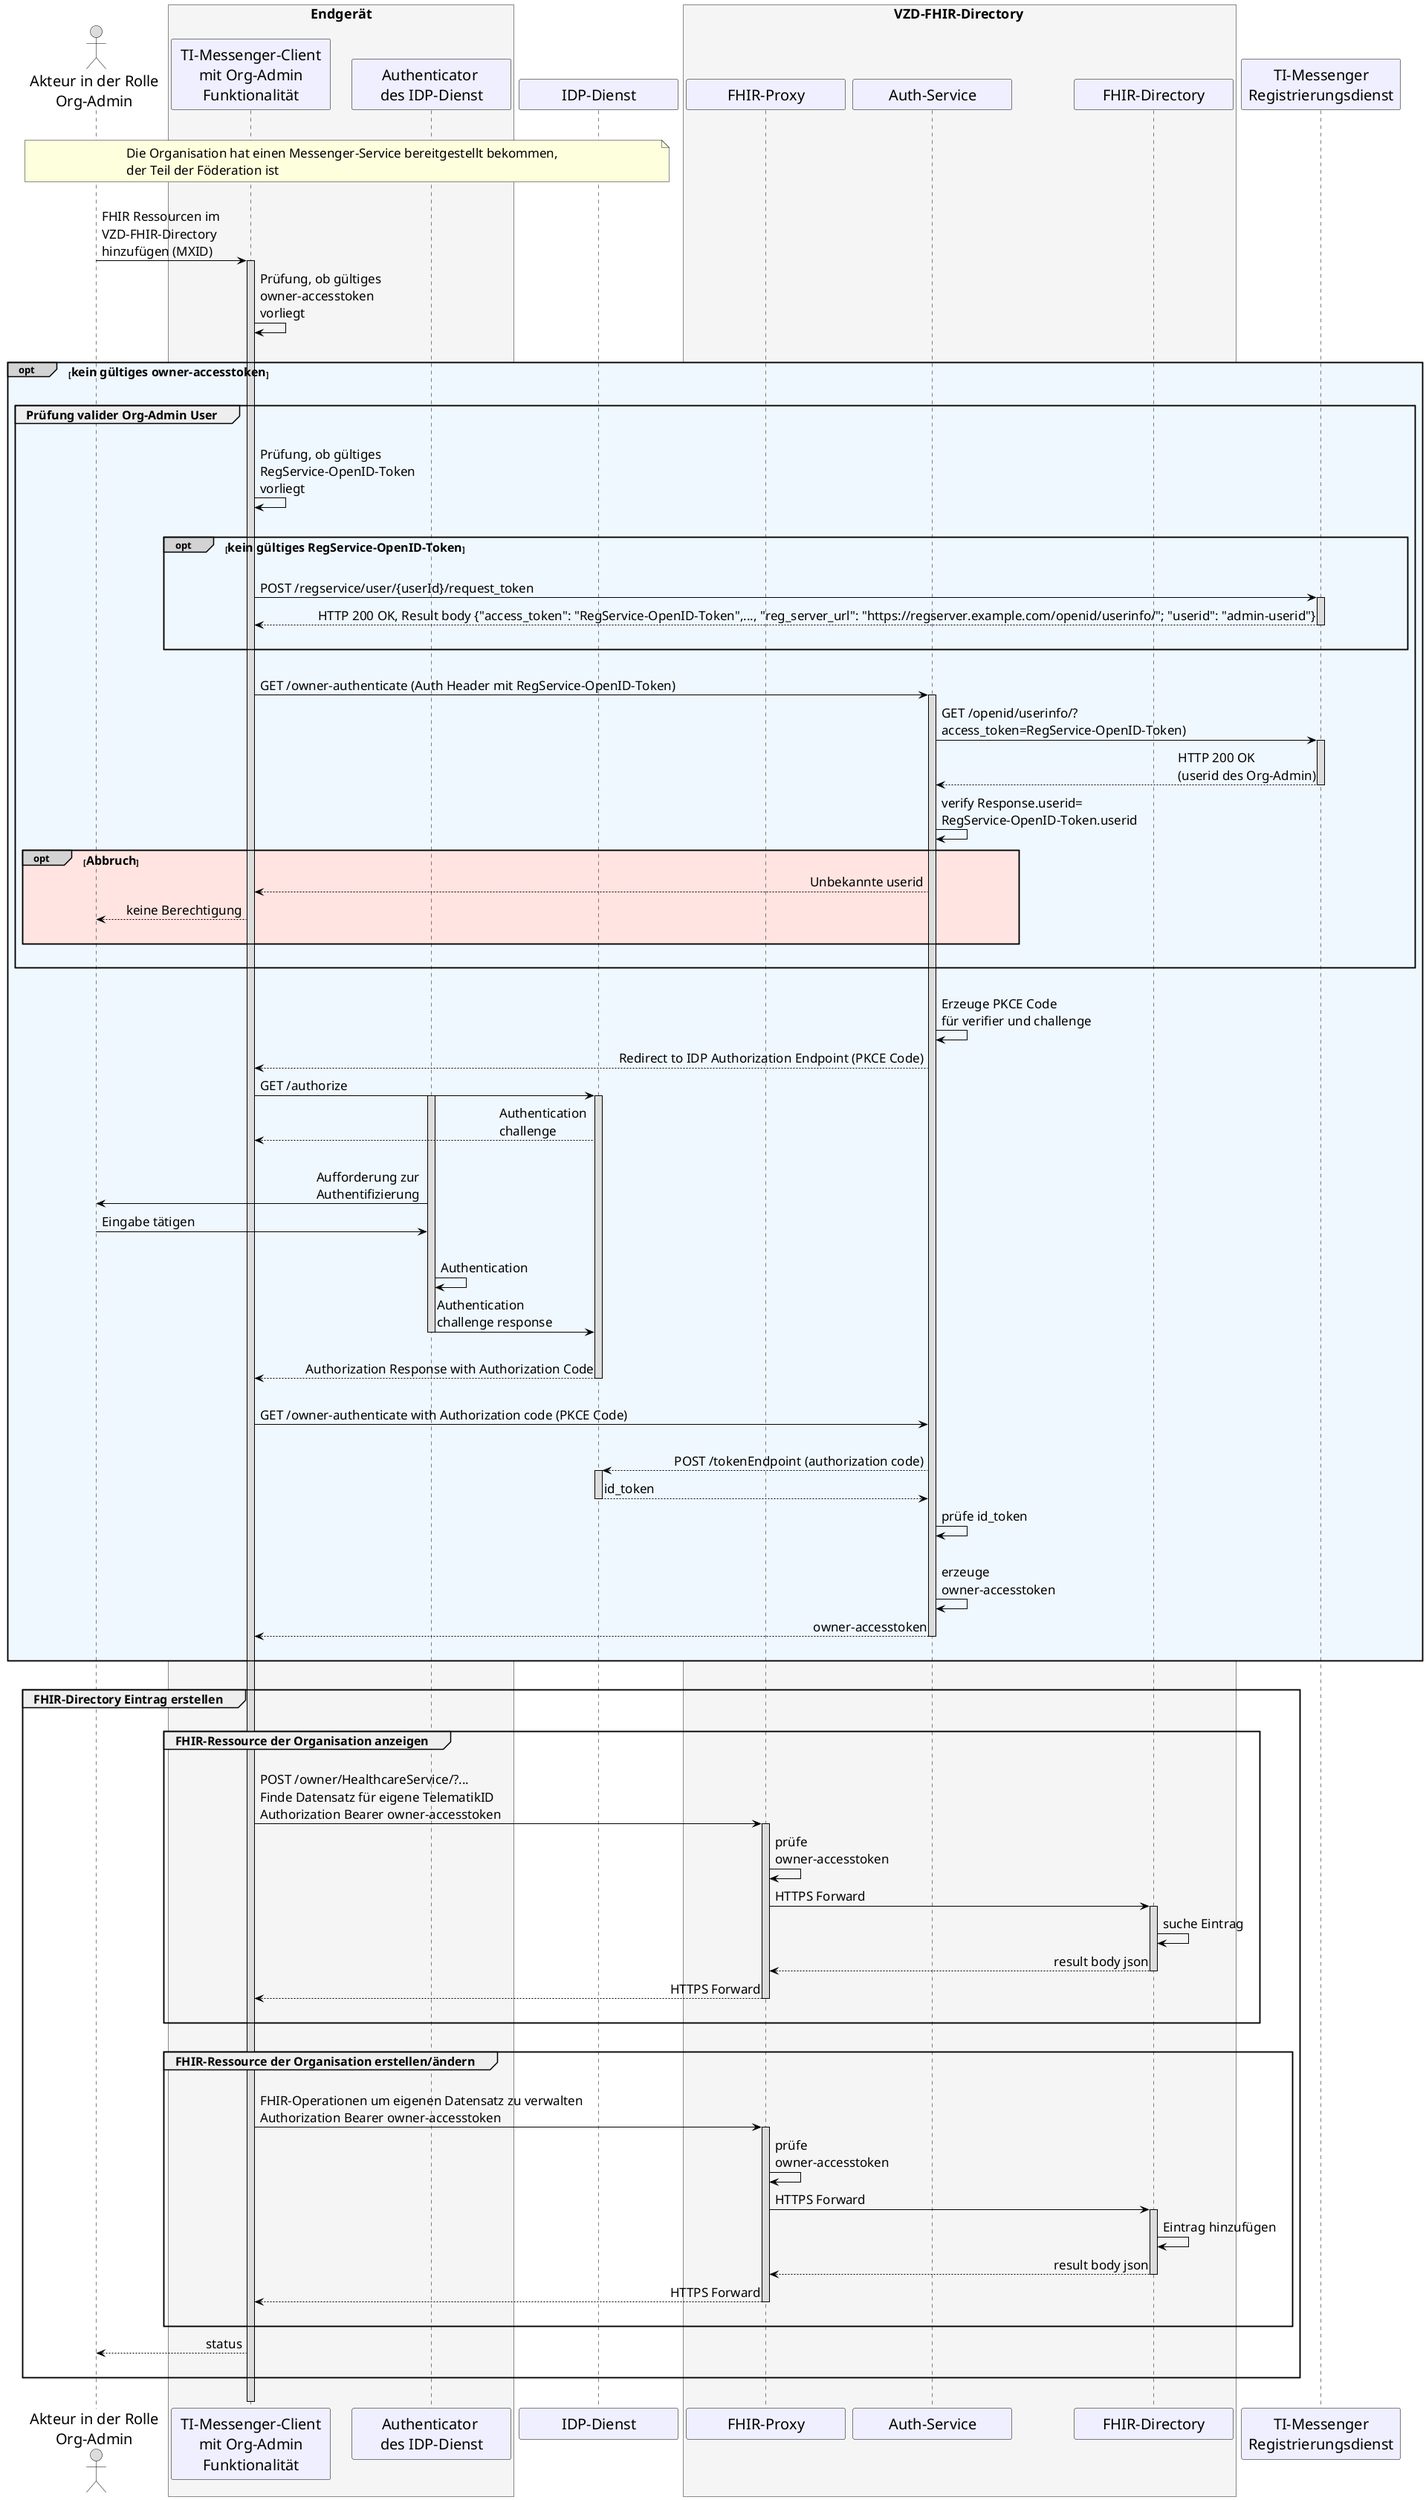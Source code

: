 /' 
# TI-Messenger 1.1
# TI-Messenger-Dienst
# UC - 10059
# Sequence Diagram
# Name: Bereitstellung eines Messenger-Service für eine Organisation
'/

@startuml
skinparam sequenceMessageAlign direction
skinparam minClassWidth 200
skinparam BoxPadding 1
skinparam sequenceReferenceHeaderBackgroundColor palegreen
scale max 2048 width

skinparam sequence {
ArrowColor black
ArrowFontSize 17
ActorBorderColor black
LifeLineBorderColor black
LifeLineBackgroundColor Gainsboro

ParticipantBorderColor Motivation
ParticipantBackgroundColor Motivation
ParticipantFontName Impact
ParticipantFontSize 20
ParticipantFontColor black
ParticipantBorderColor Black
ParticipantBackgroundColor MOTIVATION

ActorBackgroundColor Gainsboro
ActorFontColor black
ActorFontSize 20
ActorFontName Aapex
}
    actor U as "Akteur in der Rolle\nOrg-Admin"
    box <size:18>Endgerät</size>\n #WhiteSmoke 
    participant C as "TI-Messenger-Client\n mit Org-Admin \nFunktionalität"
    participant A as "Authenticator \ndes IDP-Dienst"
    end box
    participant I as "IDP-Dienst" 
    box <size:18>VZD-FHIR-Directory</size> #WhiteSmoke
      participant FP as "FHIR-Proxy"
      participant Auth as "Auth-Service"
      participant VZD as "FHIR-Directory"
    end box
    participant RD as "TI-Messenger\nRegistrierungsdienst"

|||
note over U, I: <size:17>Die Organisation hat einen Messenger-Service bereitgestellt bekommen, \n<size:17>der Teil der Föderation ist</size>
|||

U->C: FHIR Ressourcen im \nVZD-FHIR-Directory \nhinzufügen (MXID)
  Activate C
C->C: Prüfung, ob gültiges \nowner-accesstoken \nvorliegt

|||
opt#LightGrey #AliceBlue <size:16>kein gültiges owner-accesstoken</size>
|||
group <size:16>Prüfung valider Org-Admin User</size>
|||
C->C: Prüfung, ob gültiges \nRegService-OpenID-Token\nvorliegt
|||
opt#LightGrey #AliceBlue <size:16>kein gültiges RegService-OpenID-Token</size>
|||
  C -> RD: POST /regservice/user/{userId}/request_token
  activate RD
  RD --> C: HTTP 200 OK, Result body {"access_token": "RegService-OpenID-Token",..., "reg_server_url": "https://regserver.example.com/openid/userinfo/"; "userid": "admin-userid"}
  deactivate RD
|||
  end
|||
  C->Auth: GET /owner-authenticate (Auth Header mit RegService-OpenID-Token)
    Activate Auth
  Auth -> RD: GET /openid/userinfo/?\naccess_token=RegService-OpenID-Token)
  activate RD
  RD --> Auth: HTTP 200 OK\n(userid des Org-Admin)
  deactivate RD
  Auth -> Auth: verify Response.userid=\nRegService-OpenID-Token.userid
  opt#LightGrey #MistyRose <size:16>Abbruch</size>
  Auth --> C: Unbekannte userid
  C --> U: keine Berechtigung
  |||
  end
  |||
end group
|||
  Auth->Auth: Erzeuge PKCE Code \nfür verifier und challenge
  Auth-->C: Redirect to IDP Authorization Endpoint (PKCE Code)

  C->I: GET /authorize
    Activate A
    Activate I
  I-->C: Authentication \nchallenge
  |||
  A->U: Aufforderung zur \nAuthentifizierung
  U->A: Eingabe tätigen
  |||
  A->A: Authentication
  A->I: Authentication \nchallenge response
    Deactivate A
  |||
  I-->C: Authorization Response with Authorization Code
    Deactivate I
      
  |||    
  C->Auth: GET /owner-authenticate with Authorization code (PKCE Code)
  |||
  Auth-->I: POST /tokenEndpoint (authorization code)
    Activate I
  I-->Auth: id_token
    Deactivate I
  Auth->Auth: prüfe id_token
  |||
  Auth->Auth: erzeuge \nowner-accesstoken
  Auth-->C: owner-accesstoken
  ||| 
    
    Deactivate Auth
end
      
|||

group <size:16>FHIR-Directory Eintrag erstellen</size>
  |||
  group <size:16>FHIR-Ressource der Organisation anzeigen</size>
  |||
  C->FP: POST /owner/HealthcareService/?... \nFinde Datensatz für eigene TelematikID \nAuthorization Bearer owner-accesstoken
    Activate FP
  FP->FP: prüfe \nowner-accesstoken
  FP->VZD: HTTPS Forward
    Activate VZD
  VZD->VZD: suche Eintrag
  VZD-->FP: result body json
    Deactivate VZD
  FP-->C: HTTPS Forward
    Deactivate FP
  |||
  end

  |||
  group <size:16>FHIR-Ressource der Organisation erstellen/ändern</size>
  |||
  C->FP: FHIR-Operationen um eigenen Datensatz zu verwalten \nAuthorization Bearer owner-accesstoken
    Activate FP
  FP->FP: prüfe \nowner-accesstoken
  FP->VZD: HTTPS Forward
    Activate VZD
  VZD->VZD: Eintrag hinzufügen
  VZD-->FP: result body json
    Deactivate VZD
  FP-->C: HTTPS Forward
     Deactivate FP
  |||
  end
  C-->U: status    
  |||
end
|||

  Deactivate C
@enduml
